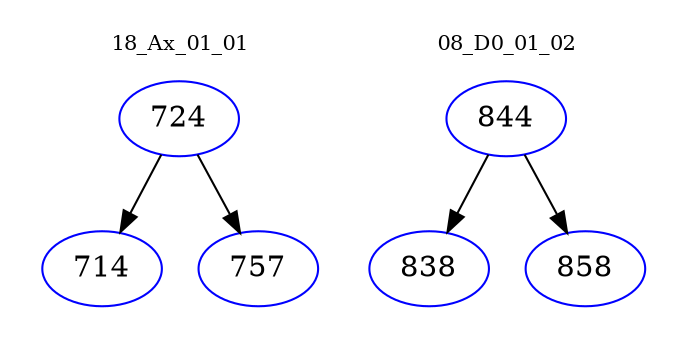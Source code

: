digraph{
subgraph cluster_0 {
color = white
label = "18_Ax_01_01";
fontsize=10;
T0_724 [label="724", color="blue"]
T0_724 -> T0_714 [color="black"]
T0_714 [label="714", color="blue"]
T0_724 -> T0_757 [color="black"]
T0_757 [label="757", color="blue"]
}
subgraph cluster_1 {
color = white
label = "08_D0_01_02";
fontsize=10;
T1_844 [label="844", color="blue"]
T1_844 -> T1_838 [color="black"]
T1_838 [label="838", color="blue"]
T1_844 -> T1_858 [color="black"]
T1_858 [label="858", color="blue"]
}
}
